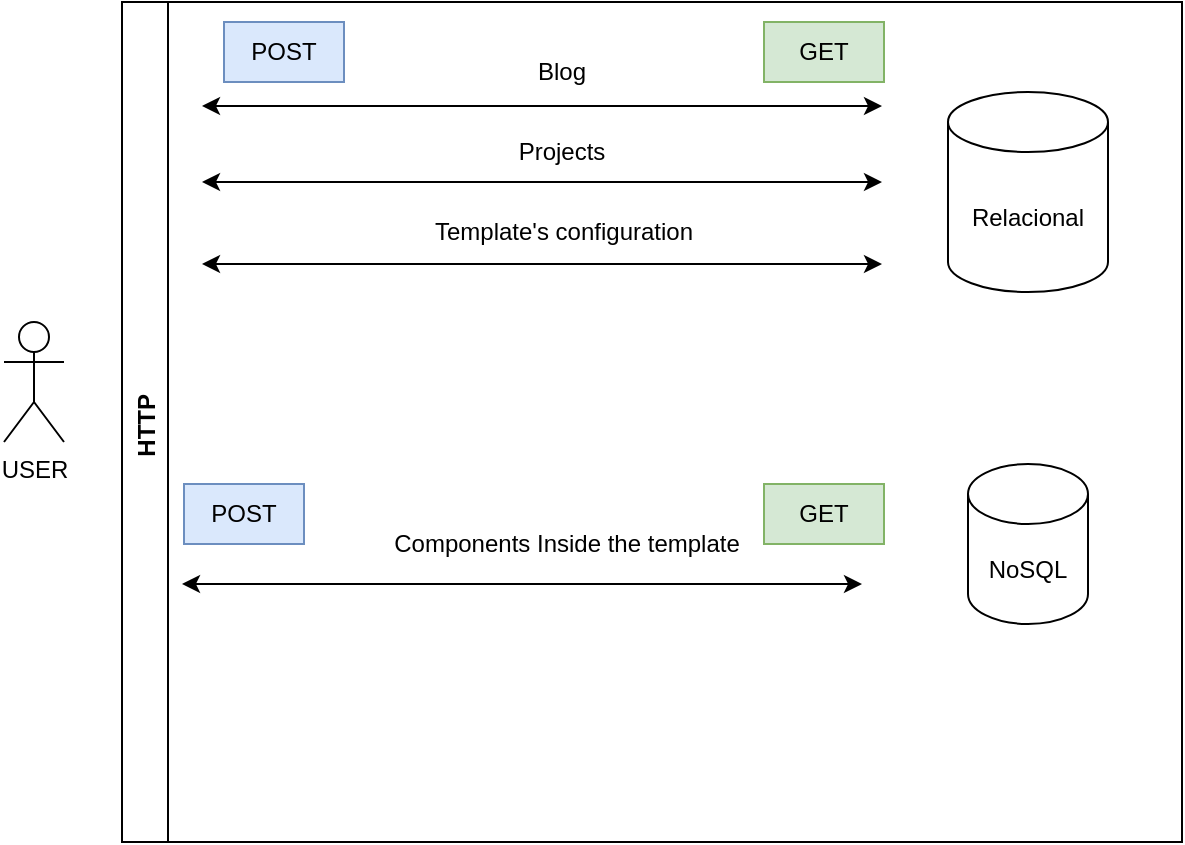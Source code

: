 <mxfile version="15.8.3" type="github">
  <diagram id="t8EwDglGM6JQJVfDdmRF" name="Page-1">
    <mxGraphModel dx="1422" dy="798" grid="1" gridSize="10" guides="1" tooltips="1" connect="1" arrows="1" fold="1" page="1" pageScale="1" pageWidth="850" pageHeight="1100" math="0" shadow="0">
      <root>
        <mxCell id="0" />
        <mxCell id="1" parent="0" />
        <mxCell id="hN5I1lcWyQj-tZNHHUBt-1" value="USER" style="shape=umlActor;verticalLabelPosition=bottom;verticalAlign=top;html=1;outlineConnect=0;" vertex="1" parent="1">
          <mxGeometry x="80" y="230" width="30" height="60" as="geometry" />
        </mxCell>
        <mxCell id="hN5I1lcWyQj-tZNHHUBt-5" value="HTTP " style="swimlane;horizontal=0;startSize=23;" vertex="1" parent="1">
          <mxGeometry x="139" y="70" width="530" height="420" as="geometry" />
        </mxCell>
        <mxCell id="hN5I1lcWyQj-tZNHHUBt-6" value="" style="endArrow=classic;startArrow=classic;html=1;rounded=0;" edge="1" parent="hN5I1lcWyQj-tZNHHUBt-5">
          <mxGeometry width="50" height="50" relative="1" as="geometry">
            <mxPoint x="40" y="52" as="sourcePoint" />
            <mxPoint x="380" y="52" as="targetPoint" />
          </mxGeometry>
        </mxCell>
        <mxCell id="hN5I1lcWyQj-tZNHHUBt-7" value="" style="endArrow=classic;startArrow=classic;html=1;rounded=0;" edge="1" parent="hN5I1lcWyQj-tZNHHUBt-5">
          <mxGeometry width="50" height="50" relative="1" as="geometry">
            <mxPoint x="40" y="90" as="sourcePoint" />
            <mxPoint x="380" y="90" as="targetPoint" />
          </mxGeometry>
        </mxCell>
        <mxCell id="hN5I1lcWyQj-tZNHHUBt-8" value="" style="endArrow=classic;startArrow=classic;html=1;rounded=0;" edge="1" parent="hN5I1lcWyQj-tZNHHUBt-5">
          <mxGeometry width="50" height="50" relative="1" as="geometry">
            <mxPoint x="40" y="131" as="sourcePoint" />
            <mxPoint x="380" y="131" as="targetPoint" />
          </mxGeometry>
        </mxCell>
        <mxCell id="hN5I1lcWyQj-tZNHHUBt-9" value="Blog" style="text;html=1;strokeColor=none;fillColor=none;align=center;verticalAlign=middle;whiteSpace=wrap;rounded=0;" vertex="1" parent="hN5I1lcWyQj-tZNHHUBt-5">
          <mxGeometry x="190" y="20" width="60" height="30" as="geometry" />
        </mxCell>
        <mxCell id="hN5I1lcWyQj-tZNHHUBt-11" value="Projects" style="text;html=1;strokeColor=none;fillColor=none;align=center;verticalAlign=middle;whiteSpace=wrap;rounded=0;" vertex="1" parent="hN5I1lcWyQj-tZNHHUBt-5">
          <mxGeometry x="190" y="60" width="60" height="30" as="geometry" />
        </mxCell>
        <mxCell id="hN5I1lcWyQj-tZNHHUBt-12" value="Template&#39;s configuration" style="text;html=1;strokeColor=none;fillColor=none;align=center;verticalAlign=middle;whiteSpace=wrap;rounded=0;" vertex="1" parent="hN5I1lcWyQj-tZNHHUBt-5">
          <mxGeometry x="151" y="100" width="140" height="30" as="geometry" />
        </mxCell>
        <mxCell id="hN5I1lcWyQj-tZNHHUBt-13" value="" style="endArrow=classic;startArrow=classic;html=1;rounded=0;" edge="1" parent="hN5I1lcWyQj-tZNHHUBt-5">
          <mxGeometry width="50" height="50" relative="1" as="geometry">
            <mxPoint x="30" y="291" as="sourcePoint" />
            <mxPoint x="370" y="291" as="targetPoint" />
          </mxGeometry>
        </mxCell>
        <mxCell id="hN5I1lcWyQj-tZNHHUBt-14" value="Components Inside the template" style="text;html=1;strokeColor=none;fillColor=none;align=center;verticalAlign=middle;whiteSpace=wrap;rounded=0;" vertex="1" parent="hN5I1lcWyQj-tZNHHUBt-5">
          <mxGeometry x="130" y="256" width="185" height="30" as="geometry" />
        </mxCell>
        <mxCell id="hN5I1lcWyQj-tZNHHUBt-15" value="Relacional" style="shape=cylinder3;whiteSpace=wrap;html=1;boundedLbl=1;backgroundOutline=1;size=15;" vertex="1" parent="hN5I1lcWyQj-tZNHHUBt-5">
          <mxGeometry x="413" y="45" width="80" height="100" as="geometry" />
        </mxCell>
        <mxCell id="hN5I1lcWyQj-tZNHHUBt-16" value="NoSQL" style="shape=cylinder3;whiteSpace=wrap;html=1;boundedLbl=1;backgroundOutline=1;size=15;" vertex="1" parent="hN5I1lcWyQj-tZNHHUBt-5">
          <mxGeometry x="423" y="231" width="60" height="80" as="geometry" />
        </mxCell>
        <mxCell id="hN5I1lcWyQj-tZNHHUBt-18" value="POST" style="text;html=1;strokeColor=#6c8ebf;fillColor=#dae8fc;align=center;verticalAlign=middle;whiteSpace=wrap;rounded=0;" vertex="1" parent="hN5I1lcWyQj-tZNHHUBt-5">
          <mxGeometry x="51" y="10" width="60" height="30" as="geometry" />
        </mxCell>
        <mxCell id="hN5I1lcWyQj-tZNHHUBt-17" value="POST" style="text;html=1;strokeColor=#6c8ebf;fillColor=#dae8fc;align=center;verticalAlign=middle;whiteSpace=wrap;rounded=0;" vertex="1" parent="hN5I1lcWyQj-tZNHHUBt-5">
          <mxGeometry x="31" y="241" width="60" height="30" as="geometry" />
        </mxCell>
        <mxCell id="hN5I1lcWyQj-tZNHHUBt-19" value="GET" style="text;html=1;strokeColor=#82b366;fillColor=#d5e8d4;align=center;verticalAlign=middle;whiteSpace=wrap;rounded=0;" vertex="1" parent="hN5I1lcWyQj-tZNHHUBt-5">
          <mxGeometry x="321" y="241" width="60" height="30" as="geometry" />
        </mxCell>
        <mxCell id="hN5I1lcWyQj-tZNHHUBt-20" value="GET" style="text;html=1;strokeColor=#82b366;fillColor=#d5e8d4;align=center;verticalAlign=middle;whiteSpace=wrap;rounded=0;" vertex="1" parent="hN5I1lcWyQj-tZNHHUBt-5">
          <mxGeometry x="321" y="10" width="60" height="30" as="geometry" />
        </mxCell>
      </root>
    </mxGraphModel>
  </diagram>
</mxfile>
